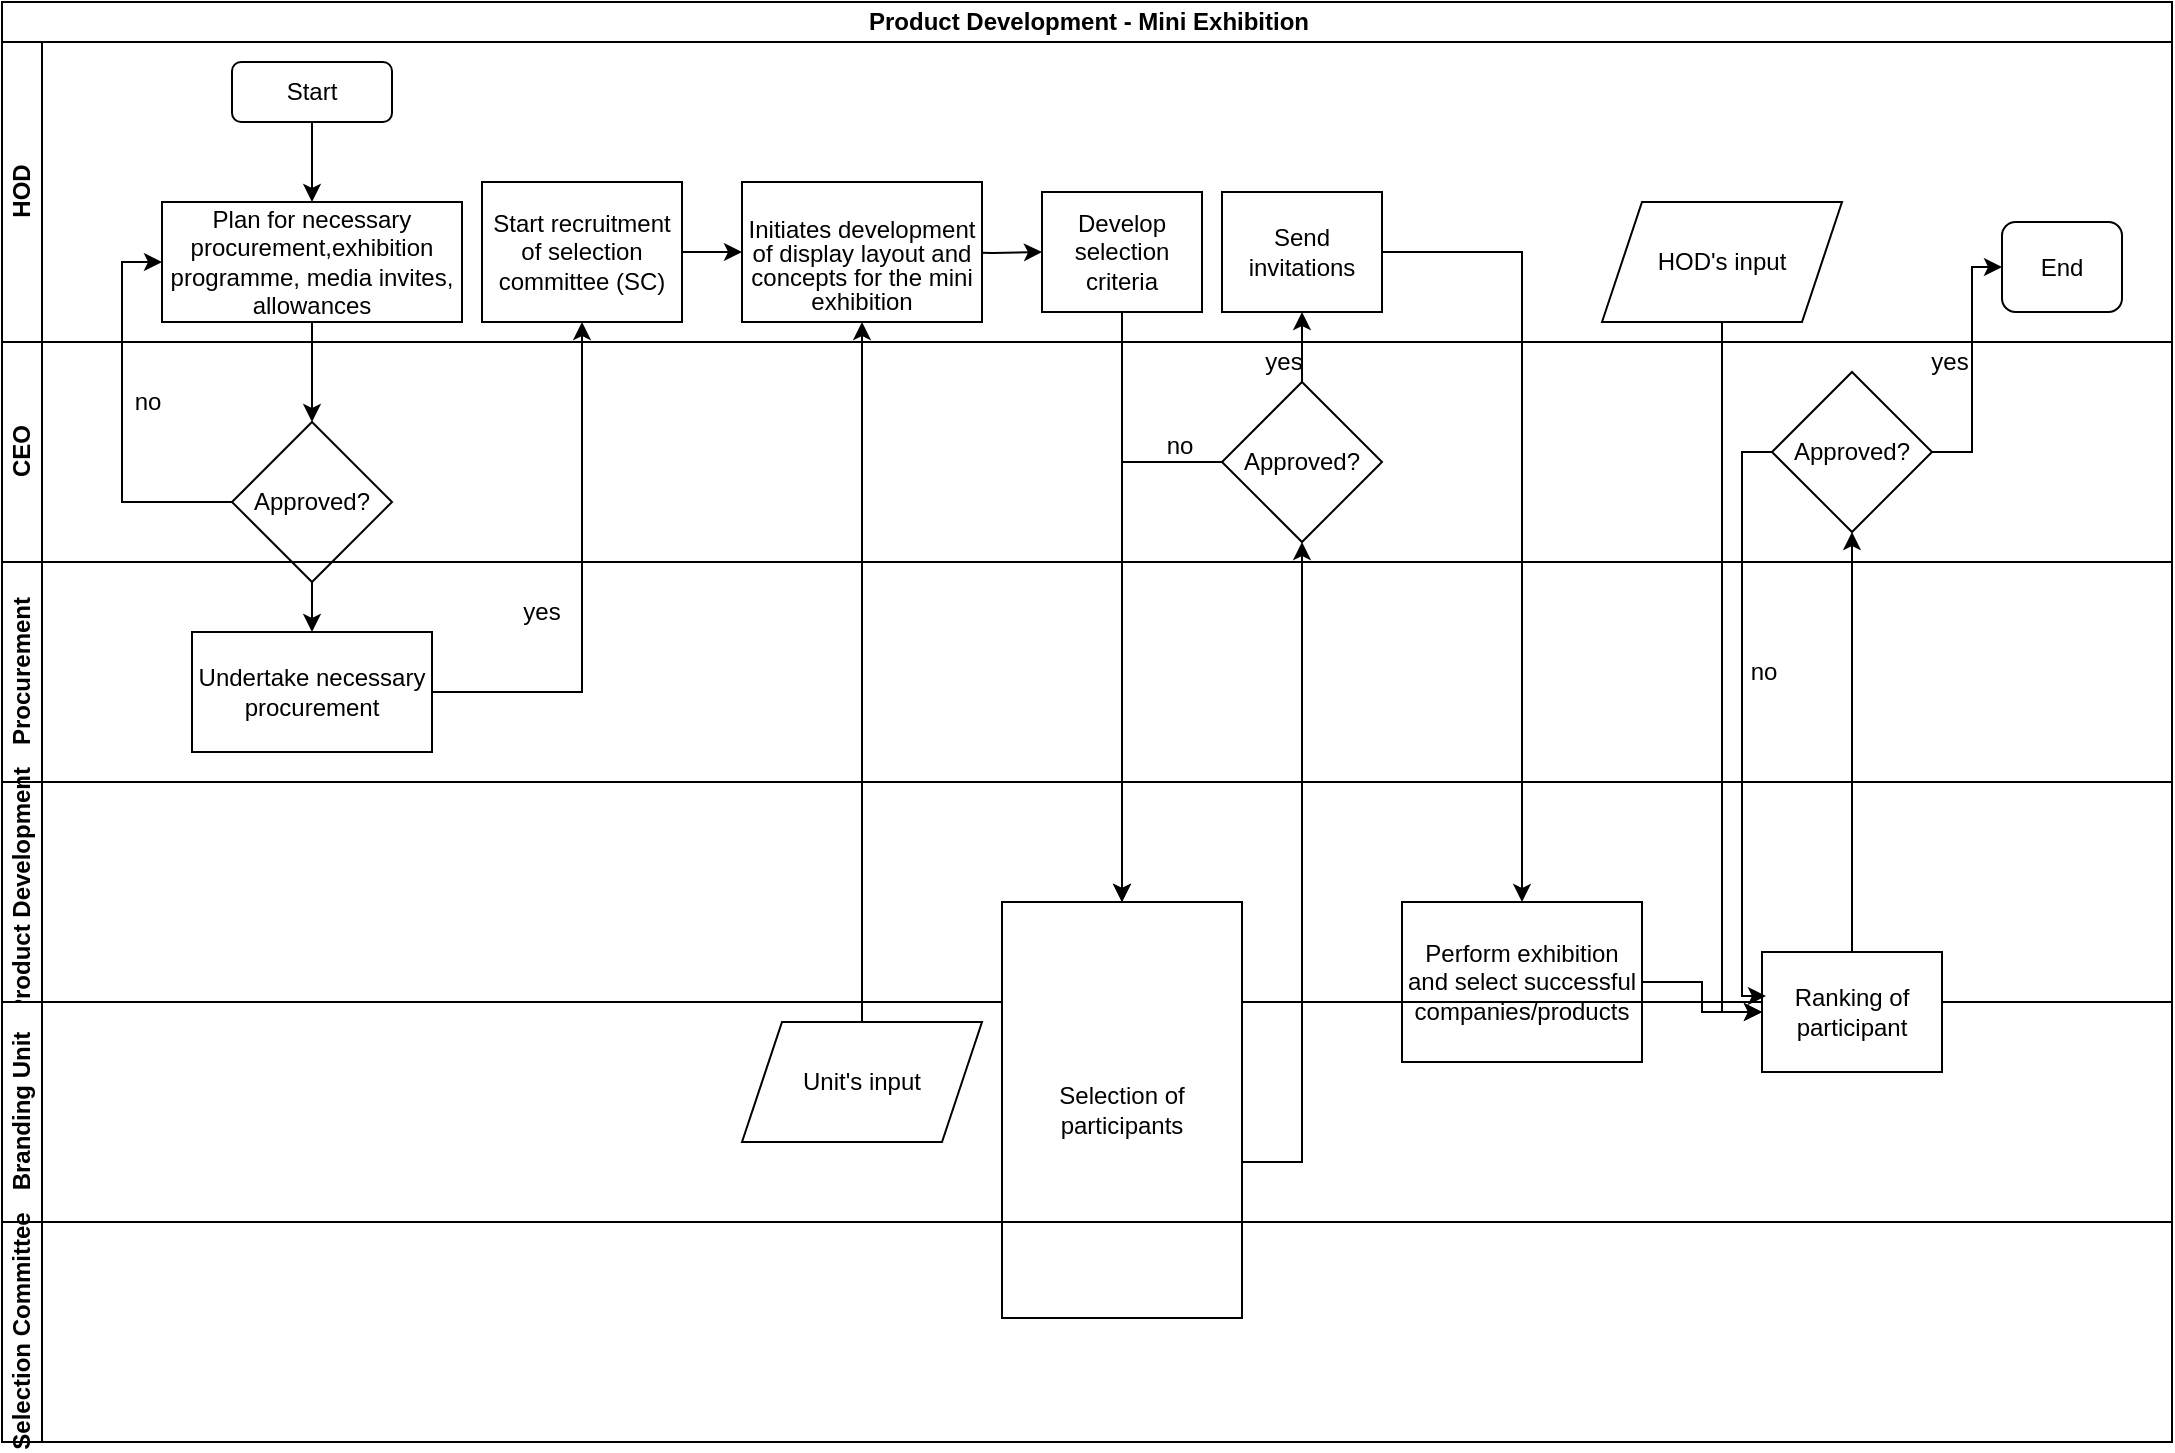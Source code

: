 <mxfile version="13.6.6" type="github">
  <diagram id="iS4VbfkvWqATDpr2NzcE" name="Page-1">
    <mxGraphModel dx="1038" dy="547" grid="1" gridSize="10" guides="1" tooltips="1" connect="1" arrows="1" fold="1" page="1" pageScale="1" pageWidth="1169" pageHeight="827" math="0" shadow="0">
      <root>
        <mxCell id="0" />
        <mxCell id="1" parent="0" />
        <mxCell id="rXSO16KiNVPudHFig_VC-1" value="Product Development - Mini Exhibition" style="swimlane;html=1;childLayout=stackLayout;resizeParent=1;resizeParentMax=0;horizontal=1;startSize=20;horizontalStack=0;" vertex="1" parent="1">
          <mxGeometry x="40" y="32" width="1085" height="720" as="geometry" />
        </mxCell>
        <mxCell id="rXSO16KiNVPudHFig_VC-2" value="HOD" style="swimlane;html=1;startSize=20;horizontal=0;" vertex="1" parent="rXSO16KiNVPudHFig_VC-1">
          <mxGeometry y="20" width="1085" height="150" as="geometry" />
        </mxCell>
        <mxCell id="rXSO16KiNVPudHFig_VC-5" value="Start" style="rounded=1;whiteSpace=wrap;html=1;" vertex="1" parent="rXSO16KiNVPudHFig_VC-2">
          <mxGeometry x="115" y="10" width="80" height="30" as="geometry" />
        </mxCell>
        <mxCell id="rXSO16KiNVPudHFig_VC-30" value="" style="edgeStyle=orthogonalEdgeStyle;rounded=0;orthogonalLoop=1;jettySize=auto;html=1;" edge="1" parent="rXSO16KiNVPudHFig_VC-2" target="rXSO16KiNVPudHFig_VC-29">
          <mxGeometry relative="1" as="geometry">
            <mxPoint x="470" y="105" as="sourcePoint" />
          </mxGeometry>
        </mxCell>
        <mxCell id="rXSO16KiNVPudHFig_VC-67" value="Send invitations" style="whiteSpace=wrap;html=1;rounded=0;" vertex="1" parent="rXSO16KiNVPudHFig_VC-2">
          <mxGeometry x="610" y="75" width="80" height="60" as="geometry" />
        </mxCell>
        <mxCell id="rXSO16KiNVPudHFig_VC-29" value="Develop selection criteria" style="whiteSpace=wrap;html=1;rounded=0;" vertex="1" parent="rXSO16KiNVPudHFig_VC-2">
          <mxGeometry x="520" y="75" width="80" height="60" as="geometry" />
        </mxCell>
        <mxCell id="rXSO16KiNVPudHFig_VC-17" value="&lt;br/&gt;&lt;p style=&quot;margin-bottom: 0in ; line-height: 100%&quot;&gt;&lt;font face=&quot;Arial, serif&quot;&gt;&lt;span lang=&quot;en-US&quot;&gt;Initiates development of display layout and concepts for the mini exhibition&lt;/span&gt;&lt;/font&gt;&lt;/p&gt;&lt;br/&gt;" style="whiteSpace=wrap;html=1;rounded=0;" vertex="1" parent="rXSO16KiNVPudHFig_VC-2">
          <mxGeometry x="370" y="70" width="120" height="70" as="geometry" />
        </mxCell>
        <mxCell id="rXSO16KiNVPudHFig_VC-13" value="Start recruitment of selection committee (SC)" style="whiteSpace=wrap;html=1;rounded=0;" vertex="1" parent="rXSO16KiNVPudHFig_VC-2">
          <mxGeometry x="240" y="70" width="100" height="70" as="geometry" />
        </mxCell>
        <mxCell id="rXSO16KiNVPudHFig_VC-6" value="Plan for necessary procurement,exhibition programme, media invites, allowances" style="rounded=0;whiteSpace=wrap;html=1;" vertex="1" parent="rXSO16KiNVPudHFig_VC-2">
          <mxGeometry x="80" y="80" width="150" height="60" as="geometry" />
        </mxCell>
        <mxCell id="rXSO16KiNVPudHFig_VC-8" value="" style="edgeStyle=orthogonalEdgeStyle;rounded=0;orthogonalLoop=1;jettySize=auto;html=1;entryX=0.5;entryY=0;entryDx=0;entryDy=0;" edge="1" parent="rXSO16KiNVPudHFig_VC-2" source="rXSO16KiNVPudHFig_VC-5" target="rXSO16KiNVPudHFig_VC-6">
          <mxGeometry relative="1" as="geometry">
            <mxPoint x="140" y="80" as="targetPoint" />
          </mxGeometry>
        </mxCell>
        <mxCell id="rXSO16KiNVPudHFig_VC-18" value="" style="edgeStyle=orthogonalEdgeStyle;rounded=0;orthogonalLoop=1;jettySize=auto;html=1;" edge="1" parent="rXSO16KiNVPudHFig_VC-2" source="rXSO16KiNVPudHFig_VC-13" target="rXSO16KiNVPudHFig_VC-17">
          <mxGeometry relative="1" as="geometry" />
        </mxCell>
        <mxCell id="rXSO16KiNVPudHFig_VC-78" value="HOD&#39;s input" style="shape=parallelogram;perimeter=parallelogramPerimeter;whiteSpace=wrap;html=1;fixedSize=1;" vertex="1" parent="rXSO16KiNVPudHFig_VC-2">
          <mxGeometry x="800" y="80" width="120" height="60" as="geometry" />
        </mxCell>
        <mxCell id="rXSO16KiNVPudHFig_VC-85" value="End" style="rounded=1;whiteSpace=wrap;html=1;" vertex="1" parent="rXSO16KiNVPudHFig_VC-2">
          <mxGeometry x="1000" y="90" width="60" height="45" as="geometry" />
        </mxCell>
        <mxCell id="rXSO16KiNVPudHFig_VC-3" value="CEO" style="swimlane;html=1;startSize=20;horizontal=0;" vertex="1" parent="rXSO16KiNVPudHFig_VC-1">
          <mxGeometry y="170" width="1085" height="110" as="geometry" />
        </mxCell>
        <mxCell id="rXSO16KiNVPudHFig_VC-28" value="no" style="text;html=1;strokeColor=none;fillColor=none;align=center;verticalAlign=middle;whiteSpace=wrap;rounded=0;" vertex="1" parent="rXSO16KiNVPudHFig_VC-3">
          <mxGeometry x="53" y="20" width="40" height="20" as="geometry" />
        </mxCell>
        <mxCell id="rXSO16KiNVPudHFig_VC-72" value="no" style="text;html=1;strokeColor=none;fillColor=none;align=center;verticalAlign=middle;whiteSpace=wrap;rounded=0;" vertex="1" parent="rXSO16KiNVPudHFig_VC-3">
          <mxGeometry x="569" y="42" width="40" height="20" as="geometry" />
        </mxCell>
        <mxCell id="rXSO16KiNVPudHFig_VC-81" value="Approved?" style="rhombus;whiteSpace=wrap;html=1;rounded=0;" vertex="1" parent="rXSO16KiNVPudHFig_VC-3">
          <mxGeometry x="885" y="15" width="80" height="80" as="geometry" />
        </mxCell>
        <mxCell id="rXSO16KiNVPudHFig_VC-65" value="Approved?" style="rhombus;whiteSpace=wrap;html=1;rounded=0;" vertex="1" parent="rXSO16KiNVPudHFig_VC-3">
          <mxGeometry x="610" y="20" width="80" height="80" as="geometry" />
        </mxCell>
        <mxCell id="rXSO16KiNVPudHFig_VC-9" value="Approved?" style="rhombus;whiteSpace=wrap;html=1;rounded=0;" vertex="1" parent="rXSO16KiNVPudHFig_VC-3">
          <mxGeometry x="115" y="40" width="80" height="80" as="geometry" />
        </mxCell>
        <mxCell id="rXSO16KiNVPudHFig_VC-69" value="yes" style="text;html=1;strokeColor=none;fillColor=none;align=center;verticalAlign=middle;whiteSpace=wrap;rounded=0;" vertex="1" parent="rXSO16KiNVPudHFig_VC-3">
          <mxGeometry x="621" width="40" height="20" as="geometry" />
        </mxCell>
        <mxCell id="rXSO16KiNVPudHFig_VC-86" value="yes" style="text;html=1;strokeColor=none;fillColor=none;align=center;verticalAlign=middle;whiteSpace=wrap;rounded=0;" vertex="1" parent="rXSO16KiNVPudHFig_VC-3">
          <mxGeometry x="954" width="40" height="20" as="geometry" />
        </mxCell>
        <mxCell id="rXSO16KiNVPudHFig_VC-4" value="Procurement" style="swimlane;html=1;startSize=20;horizontal=0;" vertex="1" parent="rXSO16KiNVPudHFig_VC-1">
          <mxGeometry y="280" width="1085" height="110" as="geometry" />
        </mxCell>
        <mxCell id="rXSO16KiNVPudHFig_VC-25" value="yes" style="text;html=1;strokeColor=none;fillColor=none;align=center;verticalAlign=middle;whiteSpace=wrap;rounded=0;" vertex="1" parent="rXSO16KiNVPudHFig_VC-4">
          <mxGeometry x="250" y="15" width="40" height="20" as="geometry" />
        </mxCell>
        <mxCell id="rXSO16KiNVPudHFig_VC-11" value="Undertake necessary procurement" style="whiteSpace=wrap;html=1;rounded=0;" vertex="1" parent="rXSO16KiNVPudHFig_VC-4">
          <mxGeometry x="95" y="35" width="120" height="60" as="geometry" />
        </mxCell>
        <mxCell id="rXSO16KiNVPudHFig_VC-91" value="no" style="text;html=1;strokeColor=none;fillColor=none;align=center;verticalAlign=middle;whiteSpace=wrap;rounded=0;" vertex="1" parent="rXSO16KiNVPudHFig_VC-4">
          <mxGeometry x="861" y="45" width="40" height="20" as="geometry" />
        </mxCell>
        <mxCell id="rXSO16KiNVPudHFig_VC-10" value="" style="edgeStyle=orthogonalEdgeStyle;rounded=0;orthogonalLoop=1;jettySize=auto;html=1;" edge="1" parent="rXSO16KiNVPudHFig_VC-1" source="rXSO16KiNVPudHFig_VC-6" target="rXSO16KiNVPudHFig_VC-9">
          <mxGeometry relative="1" as="geometry" />
        </mxCell>
        <mxCell id="rXSO16KiNVPudHFig_VC-12" value="" style="edgeStyle=orthogonalEdgeStyle;rounded=0;orthogonalLoop=1;jettySize=auto;html=1;" edge="1" parent="rXSO16KiNVPudHFig_VC-1" source="rXSO16KiNVPudHFig_VC-9" target="rXSO16KiNVPudHFig_VC-11">
          <mxGeometry relative="1" as="geometry" />
        </mxCell>
        <mxCell id="rXSO16KiNVPudHFig_VC-14" value="" style="edgeStyle=orthogonalEdgeStyle;rounded=0;orthogonalLoop=1;jettySize=auto;html=1;" edge="1" parent="rXSO16KiNVPudHFig_VC-1" source="rXSO16KiNVPudHFig_VC-11" target="rXSO16KiNVPudHFig_VC-13">
          <mxGeometry relative="1" as="geometry" />
        </mxCell>
        <mxCell id="rXSO16KiNVPudHFig_VC-15" value="Product Development" style="swimlane;html=1;startSize=20;horizontal=0;" vertex="1" parent="rXSO16KiNVPudHFig_VC-1">
          <mxGeometry y="390" width="1085" height="110" as="geometry" />
        </mxCell>
        <mxCell id="rXSO16KiNVPudHFig_VC-73" value="Perform exhibition and select successful companies/products" style="whiteSpace=wrap;html=1;rounded=0;" vertex="1" parent="rXSO16KiNVPudHFig_VC-15">
          <mxGeometry x="700" y="60" width="120" height="80" as="geometry" />
        </mxCell>
        <mxCell id="rXSO16KiNVPudHFig_VC-20" value="Branding Unit" style="swimlane;html=1;startSize=20;horizontal=0;" vertex="1" parent="rXSO16KiNVPudHFig_VC-1">
          <mxGeometry y="500" width="1085" height="110" as="geometry" />
        </mxCell>
        <mxCell id="rXSO16KiNVPudHFig_VC-22" value="Unit&#39;s input" style="shape=parallelogram;perimeter=parallelogramPerimeter;whiteSpace=wrap;html=1;fixedSize=1;" vertex="1" parent="rXSO16KiNVPudHFig_VC-20">
          <mxGeometry x="370" y="10" width="120" height="60" as="geometry" />
        </mxCell>
        <mxCell id="rXSO16KiNVPudHFig_VC-63" value="Selection of participants" style="whiteSpace=wrap;html=1;rounded=0;" vertex="1" parent="rXSO16KiNVPudHFig_VC-20">
          <mxGeometry x="500" y="-50" width="120" height="208" as="geometry" />
        </mxCell>
        <mxCell id="rXSO16KiNVPudHFig_VC-24" value="" style="edgeStyle=orthogonalEdgeStyle;rounded=0;orthogonalLoop=1;jettySize=auto;html=1;entryX=0.5;entryY=1;entryDx=0;entryDy=0;" edge="1" parent="rXSO16KiNVPudHFig_VC-1" source="rXSO16KiNVPudHFig_VC-22" target="rXSO16KiNVPudHFig_VC-17">
          <mxGeometry relative="1" as="geometry">
            <mxPoint x="480" y="500" as="targetPoint" />
          </mxGeometry>
        </mxCell>
        <mxCell id="rXSO16KiNVPudHFig_VC-27" value="" style="edgeStyle=orthogonalEdgeStyle;rounded=0;orthogonalLoop=1;jettySize=auto;html=1;entryX=0;entryY=0.5;entryDx=0;entryDy=0;" edge="1" parent="rXSO16KiNVPudHFig_VC-1" source="rXSO16KiNVPudHFig_VC-9" target="rXSO16KiNVPudHFig_VC-6">
          <mxGeometry relative="1" as="geometry">
            <mxPoint x="55" y="250" as="targetPoint" />
            <Array as="points">
              <mxPoint x="60" y="250" />
              <mxPoint x="60" y="130" />
            </Array>
          </mxGeometry>
        </mxCell>
        <mxCell id="rXSO16KiNVPudHFig_VC-61" value="Selection Committee" style="swimlane;html=1;startSize=20;horizontal=0;" vertex="1" parent="rXSO16KiNVPudHFig_VC-1">
          <mxGeometry y="610" width="1085" height="110" as="geometry" />
        </mxCell>
        <mxCell id="rXSO16KiNVPudHFig_VC-64" value="" style="edgeStyle=orthogonalEdgeStyle;rounded=0;orthogonalLoop=1;jettySize=auto;html=1;" edge="1" parent="rXSO16KiNVPudHFig_VC-1" source="rXSO16KiNVPudHFig_VC-29" target="rXSO16KiNVPudHFig_VC-63">
          <mxGeometry relative="1" as="geometry" />
        </mxCell>
        <mxCell id="rXSO16KiNVPudHFig_VC-66" value="" style="edgeStyle=orthogonalEdgeStyle;rounded=0;orthogonalLoop=1;jettySize=auto;html=1;" edge="1" parent="rXSO16KiNVPudHFig_VC-1" source="rXSO16KiNVPudHFig_VC-63" target="rXSO16KiNVPudHFig_VC-65">
          <mxGeometry relative="1" as="geometry">
            <Array as="points">
              <mxPoint x="650" y="580" />
            </Array>
          </mxGeometry>
        </mxCell>
        <mxCell id="rXSO16KiNVPudHFig_VC-68" value="" style="edgeStyle=orthogonalEdgeStyle;rounded=0;orthogonalLoop=1;jettySize=auto;html=1;" edge="1" parent="rXSO16KiNVPudHFig_VC-1" source="rXSO16KiNVPudHFig_VC-65" target="rXSO16KiNVPudHFig_VC-67">
          <mxGeometry relative="1" as="geometry" />
        </mxCell>
        <mxCell id="rXSO16KiNVPudHFig_VC-71" value="" style="edgeStyle=orthogonalEdgeStyle;rounded=0;orthogonalLoop=1;jettySize=auto;html=1;entryX=0.5;entryY=0;entryDx=0;entryDy=0;" edge="1" parent="rXSO16KiNVPudHFig_VC-1" source="rXSO16KiNVPudHFig_VC-65" target="rXSO16KiNVPudHFig_VC-63">
          <mxGeometry relative="1" as="geometry">
            <mxPoint x="550" y="230" as="targetPoint" />
            <Array as="points">
              <mxPoint x="560" y="230" />
            </Array>
          </mxGeometry>
        </mxCell>
        <mxCell id="rXSO16KiNVPudHFig_VC-74" value="" style="edgeStyle=orthogonalEdgeStyle;rounded=0;orthogonalLoop=1;jettySize=auto;html=1;" edge="1" parent="rXSO16KiNVPudHFig_VC-1" source="rXSO16KiNVPudHFig_VC-67" target="rXSO16KiNVPudHFig_VC-73">
          <mxGeometry relative="1" as="geometry" />
        </mxCell>
        <mxCell id="rXSO16KiNVPudHFig_VC-84" value="" style="edgeStyle=orthogonalEdgeStyle;rounded=0;orthogonalLoop=1;jettySize=auto;html=1;entryX=0;entryY=0.5;entryDx=0;entryDy=0;" edge="1" parent="rXSO16KiNVPudHFig_VC-1" source="rXSO16KiNVPudHFig_VC-81" target="rXSO16KiNVPudHFig_VC-85">
          <mxGeometry relative="1" as="geometry">
            <mxPoint x="1025" y="225" as="targetPoint" />
            <Array as="points">
              <mxPoint x="985" y="225" />
              <mxPoint x="985" y="133" />
            </Array>
          </mxGeometry>
        </mxCell>
        <mxCell id="rXSO16KiNVPudHFig_VC-82" value="" style="edgeStyle=orthogonalEdgeStyle;rounded=0;orthogonalLoop=1;jettySize=auto;html=1;" edge="1" parent="1" source="rXSO16KiNVPudHFig_VC-75" target="rXSO16KiNVPudHFig_VC-81">
          <mxGeometry relative="1" as="geometry" />
        </mxCell>
        <mxCell id="rXSO16KiNVPudHFig_VC-75" value="Ranking of participant" style="whiteSpace=wrap;html=1;rounded=0;" vertex="1" parent="1">
          <mxGeometry x="920" y="507" width="90" height="60" as="geometry" />
        </mxCell>
        <mxCell id="rXSO16KiNVPudHFig_VC-76" value="" style="edgeStyle=orthogonalEdgeStyle;rounded=0;orthogonalLoop=1;jettySize=auto;html=1;" edge="1" parent="1" source="rXSO16KiNVPudHFig_VC-73" target="rXSO16KiNVPudHFig_VC-75">
          <mxGeometry relative="1" as="geometry" />
        </mxCell>
        <mxCell id="rXSO16KiNVPudHFig_VC-80" value="" style="edgeStyle=orthogonalEdgeStyle;rounded=0;orthogonalLoop=1;jettySize=auto;html=1;entryX=0;entryY=0.5;entryDx=0;entryDy=0;" edge="1" parent="1" source="rXSO16KiNVPudHFig_VC-78" target="rXSO16KiNVPudHFig_VC-75">
          <mxGeometry relative="1" as="geometry">
            <mxPoint x="900" y="272" as="targetPoint" />
          </mxGeometry>
        </mxCell>
        <mxCell id="rXSO16KiNVPudHFig_VC-88" value="" style="edgeStyle=orthogonalEdgeStyle;rounded=0;orthogonalLoop=1;jettySize=auto;html=1;entryX=0.022;entryY=0.367;entryDx=0;entryDy=0;entryPerimeter=0;" edge="1" parent="1" source="rXSO16KiNVPudHFig_VC-81" target="rXSO16KiNVPudHFig_VC-75">
          <mxGeometry relative="1" as="geometry">
            <mxPoint x="865" y="257" as="targetPoint" />
            <Array as="points">
              <mxPoint x="910" y="257" />
              <mxPoint x="910" y="529" />
            </Array>
          </mxGeometry>
        </mxCell>
      </root>
    </mxGraphModel>
  </diagram>
</mxfile>
